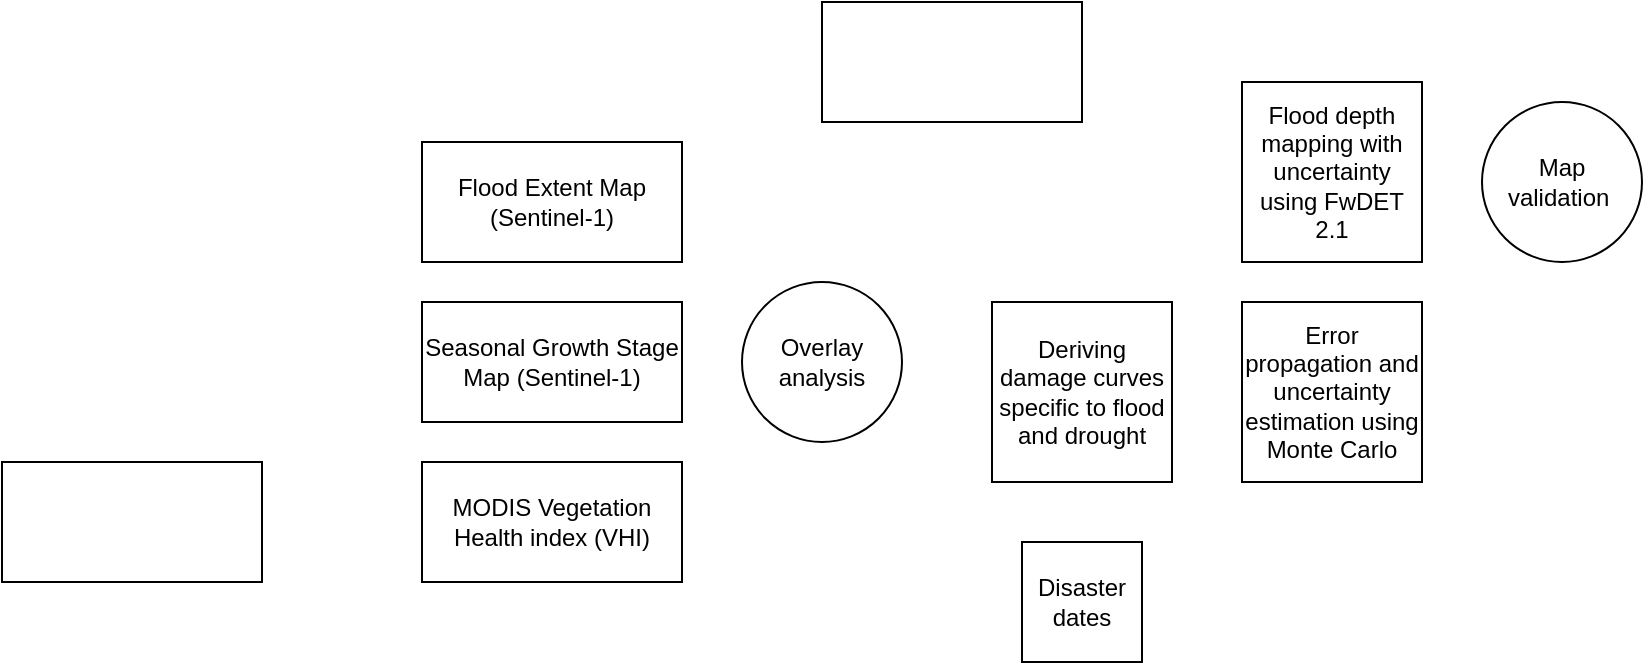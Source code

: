 <mxfile version="27.1.5">
  <diagram name="Page-1" id="1KVz1v-lmnu2UD438DBs">
    <mxGraphModel dx="1111" dy="680" grid="1" gridSize="10" guides="1" tooltips="1" connect="1" arrows="1" fold="1" page="1" pageScale="1" pageWidth="850" pageHeight="1100" math="0" shadow="0">
      <root>
        <mxCell id="0" />
        <mxCell id="1" parent="0" />
        <mxCell id="CKC33R4wWAwpJ6xkKlqQ-2" value="Seasonal Growth Stage Map (Sentinel-1)" style="rounded=0;whiteSpace=wrap;html=1;" vertex="1" parent="1">
          <mxGeometry x="300" y="270" width="130" height="60" as="geometry" />
        </mxCell>
        <mxCell id="CKC33R4wWAwpJ6xkKlqQ-3" value="Flood Extent Map (Sentinel-1)" style="rounded=0;whiteSpace=wrap;html=1;" vertex="1" parent="1">
          <mxGeometry x="300" y="190" width="130" height="60" as="geometry" />
        </mxCell>
        <mxCell id="CKC33R4wWAwpJ6xkKlqQ-4" value="MODIS Vegetation Health index (VHI)" style="rounded=0;whiteSpace=wrap;html=1;" vertex="1" parent="1">
          <mxGeometry x="300" y="350" width="130" height="60" as="geometry" />
        </mxCell>
        <mxCell id="CKC33R4wWAwpJ6xkKlqQ-5" value="Deriving damage curves specific to flood and drought" style="whiteSpace=wrap;html=1;aspect=fixed;" vertex="1" parent="1">
          <mxGeometry x="585" y="270" width="90" height="90" as="geometry" />
        </mxCell>
        <mxCell id="CKC33R4wWAwpJ6xkKlqQ-6" value="" style="rounded=0;whiteSpace=wrap;html=1;" vertex="1" parent="1">
          <mxGeometry x="90" y="350" width="130" height="60" as="geometry" />
        </mxCell>
        <mxCell id="CKC33R4wWAwpJ6xkKlqQ-7" value="Map validation&amp;nbsp;" style="ellipse;whiteSpace=wrap;html=1;aspect=fixed;" vertex="1" parent="1">
          <mxGeometry x="830" y="170" width="80" height="80" as="geometry" />
        </mxCell>
        <mxCell id="CKC33R4wWAwpJ6xkKlqQ-8" value="Overlay analysis" style="ellipse;whiteSpace=wrap;html=1;aspect=fixed;" vertex="1" parent="1">
          <mxGeometry x="460" y="260" width="80" height="80" as="geometry" />
        </mxCell>
        <mxCell id="CKC33R4wWAwpJ6xkKlqQ-9" value="Disaster dates" style="whiteSpace=wrap;html=1;aspect=fixed;" vertex="1" parent="1">
          <mxGeometry x="600" y="390" width="60" height="60" as="geometry" />
        </mxCell>
        <mxCell id="CKC33R4wWAwpJ6xkKlqQ-10" value="Error propagation and uncertainty estimation using Monte Carlo" style="whiteSpace=wrap;html=1;aspect=fixed;" vertex="1" parent="1">
          <mxGeometry x="710" y="270" width="90" height="90" as="geometry" />
        </mxCell>
        <mxCell id="CKC33R4wWAwpJ6xkKlqQ-12" value="Flood depth mapping with uncertainty using FwDET 2.1" style="whiteSpace=wrap;html=1;aspect=fixed;" vertex="1" parent="1">
          <mxGeometry x="710" y="160" width="90" height="90" as="geometry" />
        </mxCell>
        <mxCell id="CKC33R4wWAwpJ6xkKlqQ-13" value="" style="rounded=0;whiteSpace=wrap;html=1;" vertex="1" parent="1">
          <mxGeometry x="500" y="120" width="130" height="60" as="geometry" />
        </mxCell>
      </root>
    </mxGraphModel>
  </diagram>
</mxfile>
